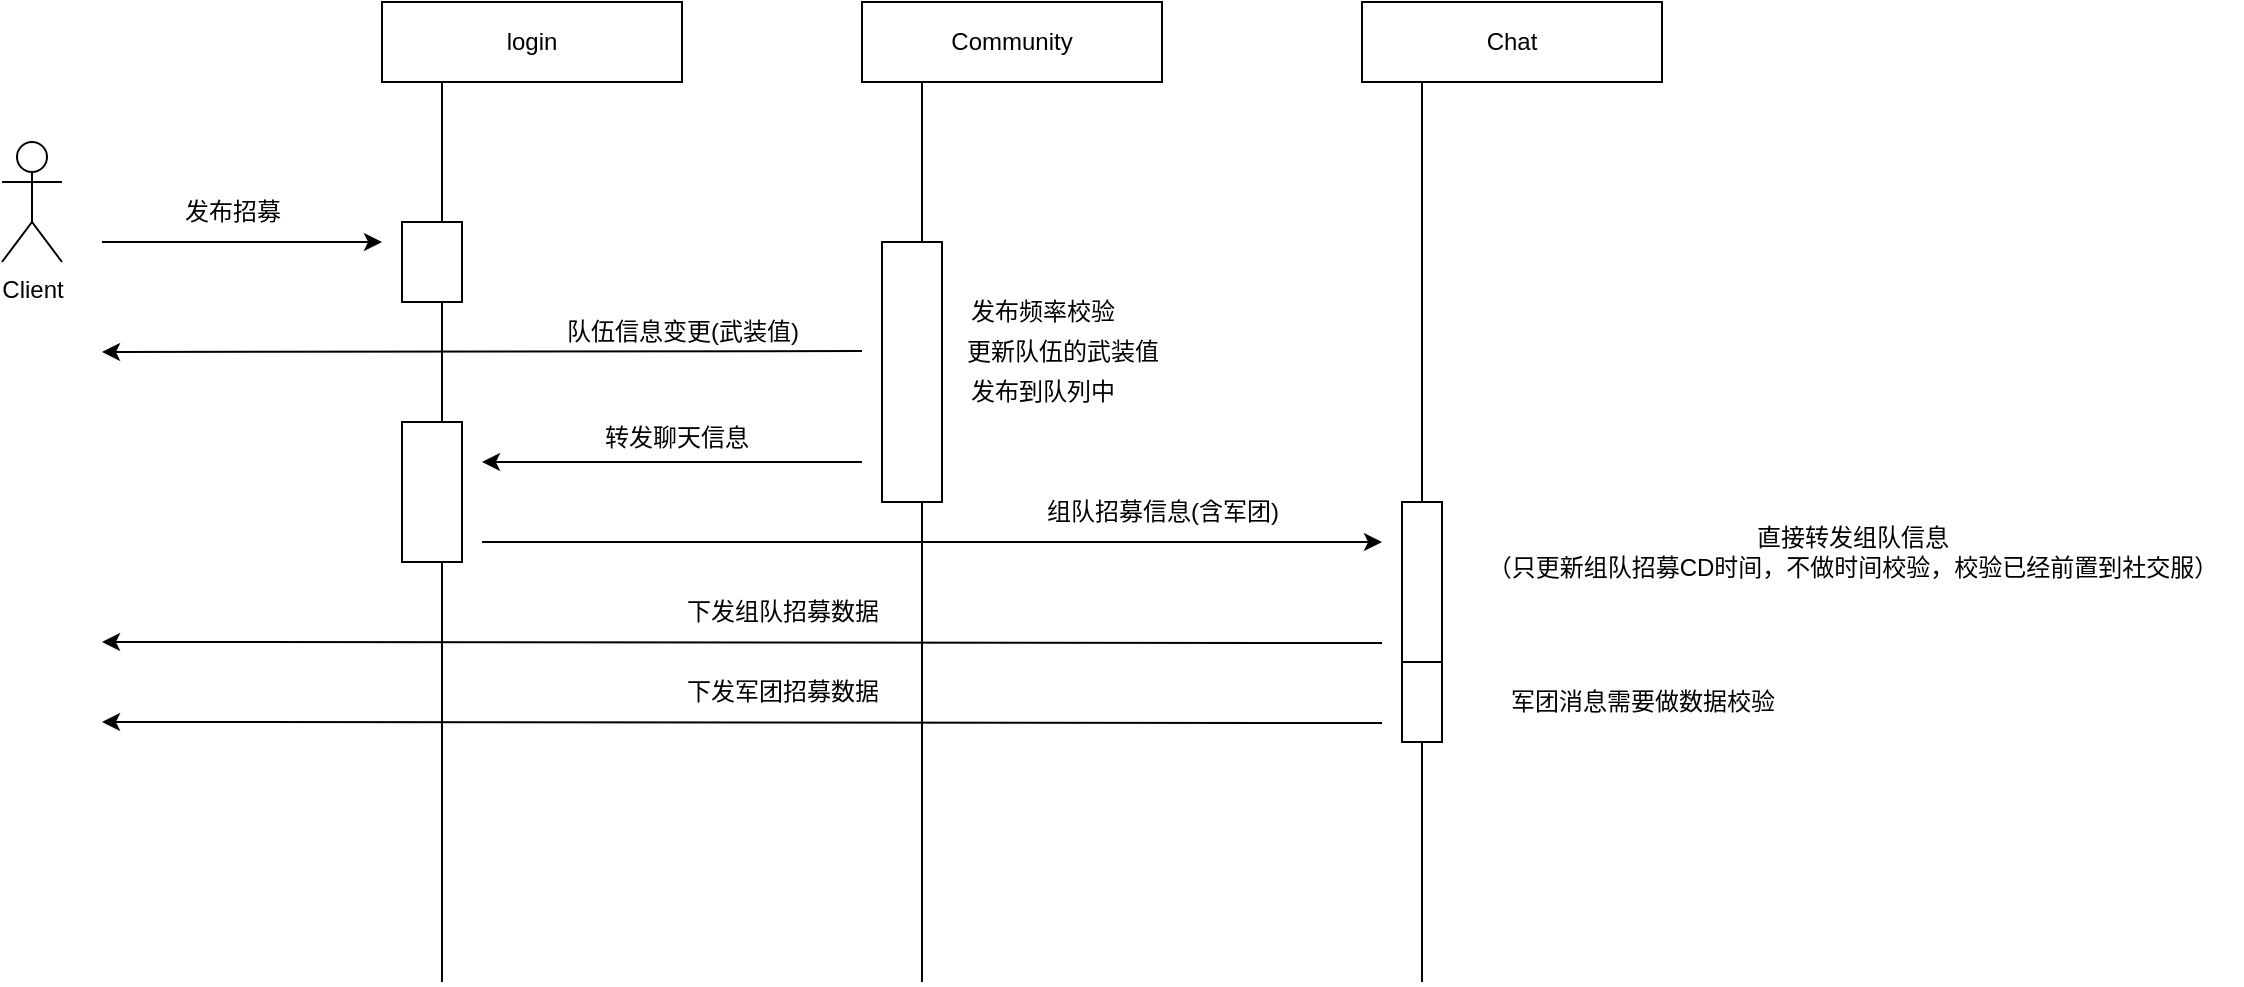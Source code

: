 <mxfile version="27.1.5">
  <diagram name="第 1 页" id="UXYTSySGg9Sz7JBPEWeQ">
    <mxGraphModel dx="1426" dy="751" grid="1" gridSize="10" guides="1" tooltips="1" connect="1" arrows="1" fold="1" page="1" pageScale="1" pageWidth="4681" pageHeight="3300" math="0" shadow="0">
      <root>
        <mxCell id="0" />
        <mxCell id="1" parent="0" />
        <mxCell id="UmzRXu2kfee6Xjufvgj1-2" value="Client" style="shape=umlActor;verticalLabelPosition=bottom;verticalAlign=top;html=1;outlineConnect=0;" vertex="1" parent="1">
          <mxGeometry x="160" y="250" width="30" height="60" as="geometry" />
        </mxCell>
        <mxCell id="UmzRXu2kfee6Xjufvgj1-4" value="" style="group" vertex="1" connectable="0" parent="1">
          <mxGeometry x="350" y="180" width="260" height="490" as="geometry" />
        </mxCell>
        <mxCell id="UmzRXu2kfee6Xjufvgj1-1" value="login" style="rounded=0;whiteSpace=wrap;html=1;" vertex="1" parent="UmzRXu2kfee6Xjufvgj1-4">
          <mxGeometry width="150" height="40" as="geometry" />
        </mxCell>
        <mxCell id="UmzRXu2kfee6Xjufvgj1-3" value="" style="endArrow=none;html=1;rounded=0;entryX=0.5;entryY=1;entryDx=0;entryDy=0;" edge="1" parent="UmzRXu2kfee6Xjufvgj1-4">
          <mxGeometry width="50" height="50" relative="1" as="geometry">
            <mxPoint x="30" y="490" as="sourcePoint" />
            <mxPoint x="30" y="40" as="targetPoint" />
          </mxGeometry>
        </mxCell>
        <mxCell id="UmzRXu2kfee6Xjufvgj1-13" value="" style="rounded=0;whiteSpace=wrap;html=1;" vertex="1" parent="UmzRXu2kfee6Xjufvgj1-4">
          <mxGeometry x="10" y="110" width="30" height="40" as="geometry" />
        </mxCell>
        <mxCell id="UmzRXu2kfee6Xjufvgj1-19" value="" style="rounded=0;whiteSpace=wrap;html=1;" vertex="1" parent="UmzRXu2kfee6Xjufvgj1-4">
          <mxGeometry x="10" y="210" width="30" height="70" as="geometry" />
        </mxCell>
        <mxCell id="UmzRXu2kfee6Xjufvgj1-18" value="" style="endArrow=classic;html=1;rounded=0;" edge="1" parent="UmzRXu2kfee6Xjufvgj1-4">
          <mxGeometry width="50" height="50" relative="1" as="geometry">
            <mxPoint x="240" y="174.5" as="sourcePoint" />
            <mxPoint x="-140" y="175" as="targetPoint" />
          </mxGeometry>
        </mxCell>
        <mxCell id="UmzRXu2kfee6Xjufvgj1-20" value="队伍信息变更(武装值)" style="text;html=1;align=center;verticalAlign=middle;resizable=0;points=[];autosize=1;strokeColor=none;fillColor=none;" vertex="1" parent="UmzRXu2kfee6Xjufvgj1-4">
          <mxGeometry x="80" y="150" width="140" height="30" as="geometry" />
        </mxCell>
        <mxCell id="UmzRXu2kfee6Xjufvgj1-21" value="" style="endArrow=classic;html=1;rounded=0;" edge="1" parent="UmzRXu2kfee6Xjufvgj1-4">
          <mxGeometry width="50" height="50" relative="1" as="geometry">
            <mxPoint x="240" y="230" as="sourcePoint" />
            <mxPoint x="50" y="230" as="targetPoint" />
          </mxGeometry>
        </mxCell>
        <mxCell id="UmzRXu2kfee6Xjufvgj1-22" value="转发聊天信息" style="text;html=1;align=center;verticalAlign=middle;resizable=0;points=[];autosize=1;strokeColor=none;fillColor=none;" vertex="1" parent="UmzRXu2kfee6Xjufvgj1-4">
          <mxGeometry x="97" y="203" width="100" height="30" as="geometry" />
        </mxCell>
        <mxCell id="UmzRXu2kfee6Xjufvgj1-43" value="下发组队招募数据" style="text;html=1;align=center;verticalAlign=middle;resizable=0;points=[];autosize=1;strokeColor=none;fillColor=none;" vertex="1" parent="UmzRXu2kfee6Xjufvgj1-4">
          <mxGeometry x="140" y="290" width="120" height="30" as="geometry" />
        </mxCell>
        <mxCell id="UmzRXu2kfee6Xjufvgj1-45" value="下发军团招募数据" style="text;html=1;align=center;verticalAlign=middle;resizable=0;points=[];autosize=1;strokeColor=none;fillColor=none;" vertex="1" parent="UmzRXu2kfee6Xjufvgj1-4">
          <mxGeometry x="140" y="330" width="120" height="30" as="geometry" />
        </mxCell>
        <mxCell id="UmzRXu2kfee6Xjufvgj1-5" value="" style="group" vertex="1" connectable="0" parent="1">
          <mxGeometry x="590" y="180" width="220" height="490" as="geometry" />
        </mxCell>
        <mxCell id="UmzRXu2kfee6Xjufvgj1-6" value="Community" style="rounded=0;whiteSpace=wrap;html=1;" vertex="1" parent="UmzRXu2kfee6Xjufvgj1-5">
          <mxGeometry width="150" height="40" as="geometry" />
        </mxCell>
        <mxCell id="UmzRXu2kfee6Xjufvgj1-7" value="" style="endArrow=none;html=1;rounded=0;entryX=0.5;entryY=1;entryDx=0;entryDy=0;" edge="1" parent="UmzRXu2kfee6Xjufvgj1-5">
          <mxGeometry width="50" height="50" relative="1" as="geometry">
            <mxPoint x="30" y="490" as="sourcePoint" />
            <mxPoint x="30" y="40" as="targetPoint" />
          </mxGeometry>
        </mxCell>
        <mxCell id="UmzRXu2kfee6Xjufvgj1-14" value="发布到队列中" style="text;html=1;align=center;verticalAlign=middle;resizable=0;points=[];autosize=1;strokeColor=none;fillColor=none;" vertex="1" parent="UmzRXu2kfee6Xjufvgj1-5">
          <mxGeometry x="40" y="180" width="100" height="30" as="geometry" />
        </mxCell>
        <mxCell id="UmzRXu2kfee6Xjufvgj1-15" value="" style="rounded=0;whiteSpace=wrap;html=1;" vertex="1" parent="UmzRXu2kfee6Xjufvgj1-5">
          <mxGeometry x="10" y="120" width="30" height="130" as="geometry" />
        </mxCell>
        <mxCell id="UmzRXu2kfee6Xjufvgj1-23" value="" style="endArrow=classic;html=1;rounded=0;" edge="1" parent="UmzRXu2kfee6Xjufvgj1-5">
          <mxGeometry width="50" height="50" relative="1" as="geometry">
            <mxPoint x="-190" y="270" as="sourcePoint" />
            <mxPoint x="260" y="270" as="targetPoint" />
          </mxGeometry>
        </mxCell>
        <mxCell id="UmzRXu2kfee6Xjufvgj1-24" value="组队招募信息(含军团)" style="text;html=1;align=center;verticalAlign=middle;resizable=0;points=[];autosize=1;strokeColor=none;fillColor=none;" vertex="1" parent="UmzRXu2kfee6Xjufvgj1-5">
          <mxGeometry x="80" y="240" width="140" height="30" as="geometry" />
        </mxCell>
        <mxCell id="UmzRXu2kfee6Xjufvgj1-25" value="更新队伍的武装值" style="text;html=1;align=center;verticalAlign=middle;resizable=0;points=[];autosize=1;strokeColor=none;fillColor=none;" vertex="1" parent="UmzRXu2kfee6Xjufvgj1-5">
          <mxGeometry x="40" y="160" width="120" height="30" as="geometry" />
        </mxCell>
        <mxCell id="UmzRXu2kfee6Xjufvgj1-28" value="发布频率校验" style="text;html=1;align=center;verticalAlign=middle;resizable=0;points=[];autosize=1;strokeColor=none;fillColor=none;" vertex="1" parent="UmzRXu2kfee6Xjufvgj1-5">
          <mxGeometry x="40" y="140" width="100" height="30" as="geometry" />
        </mxCell>
        <mxCell id="UmzRXu2kfee6Xjufvgj1-42" value="" style="endArrow=classic;html=1;rounded=0;" edge="1" parent="UmzRXu2kfee6Xjufvgj1-5">
          <mxGeometry width="50" height="50" relative="1" as="geometry">
            <mxPoint x="260" y="320.5" as="sourcePoint" />
            <mxPoint x="-380" y="320" as="targetPoint" />
          </mxGeometry>
        </mxCell>
        <mxCell id="UmzRXu2kfee6Xjufvgj1-8" value="" style="group" vertex="1" connectable="0" parent="1">
          <mxGeometry x="840" y="180" width="440" height="490" as="geometry" />
        </mxCell>
        <mxCell id="UmzRXu2kfee6Xjufvgj1-9" value="Chat" style="rounded=0;whiteSpace=wrap;html=1;" vertex="1" parent="UmzRXu2kfee6Xjufvgj1-8">
          <mxGeometry width="150" height="40" as="geometry" />
        </mxCell>
        <mxCell id="UmzRXu2kfee6Xjufvgj1-10" value="" style="endArrow=none;html=1;rounded=0;entryX=0.5;entryY=1;entryDx=0;entryDy=0;" edge="1" parent="UmzRXu2kfee6Xjufvgj1-8">
          <mxGeometry width="50" height="50" relative="1" as="geometry">
            <mxPoint x="30" y="490" as="sourcePoint" />
            <mxPoint x="30" y="40" as="targetPoint" />
          </mxGeometry>
        </mxCell>
        <mxCell id="UmzRXu2kfee6Xjufvgj1-26" value="" style="rounded=0;whiteSpace=wrap;html=1;" vertex="1" parent="UmzRXu2kfee6Xjufvgj1-8">
          <mxGeometry x="20" y="250" width="20" height="80" as="geometry" />
        </mxCell>
        <mxCell id="UmzRXu2kfee6Xjufvgj1-27" value="直接转发组队信息&lt;div&gt;（只更新组队招募CD时间，不做时间校验，校验已经前置到社交服）&lt;/div&gt;" style="text;html=1;align=center;verticalAlign=middle;resizable=0;points=[];autosize=1;strokeColor=none;fillColor=none;" vertex="1" parent="UmzRXu2kfee6Xjufvgj1-8">
          <mxGeometry x="50" y="255" width="390" height="40" as="geometry" />
        </mxCell>
        <mxCell id="UmzRXu2kfee6Xjufvgj1-34" value="军团消息需要做数据校验" style="text;html=1;align=center;verticalAlign=middle;resizable=0;points=[];autosize=1;strokeColor=none;fillColor=none;" vertex="1" parent="UmzRXu2kfee6Xjufvgj1-8">
          <mxGeometry x="60" y="335" width="160" height="30" as="geometry" />
        </mxCell>
        <mxCell id="UmzRXu2kfee6Xjufvgj1-41" value="" style="rounded=0;whiteSpace=wrap;html=1;" vertex="1" parent="UmzRXu2kfee6Xjufvgj1-8">
          <mxGeometry x="20" y="330" width="20" height="40" as="geometry" />
        </mxCell>
        <mxCell id="UmzRXu2kfee6Xjufvgj1-11" value="" style="endArrow=classic;html=1;rounded=0;" edge="1" parent="1">
          <mxGeometry width="50" height="50" relative="1" as="geometry">
            <mxPoint x="210" y="300" as="sourcePoint" />
            <mxPoint x="350" y="300" as="targetPoint" />
          </mxGeometry>
        </mxCell>
        <mxCell id="UmzRXu2kfee6Xjufvgj1-12" value="发布招募" style="text;html=1;align=center;verticalAlign=middle;resizable=0;points=[];autosize=1;strokeColor=none;fillColor=none;" vertex="1" parent="1">
          <mxGeometry x="240" y="270" width="70" height="30" as="geometry" />
        </mxCell>
        <mxCell id="UmzRXu2kfee6Xjufvgj1-44" value="" style="endArrow=classic;html=1;rounded=0;" edge="1" parent="1">
          <mxGeometry width="50" height="50" relative="1" as="geometry">
            <mxPoint x="850" y="540.5" as="sourcePoint" />
            <mxPoint x="210" y="540" as="targetPoint" />
          </mxGeometry>
        </mxCell>
      </root>
    </mxGraphModel>
  </diagram>
</mxfile>
